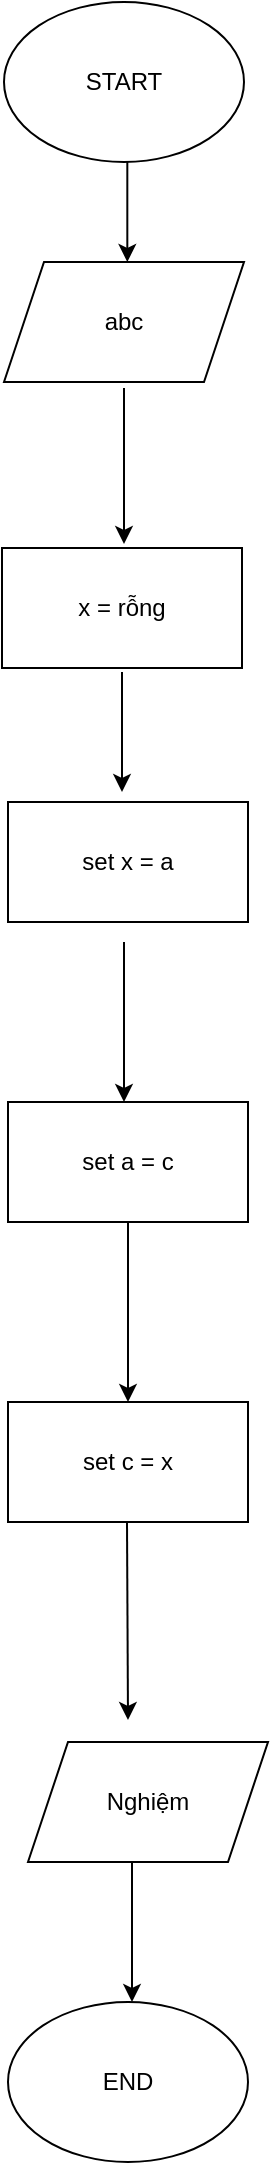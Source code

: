 <mxfile version="22.0.8" type="device">
  <diagram name="Trang-1" id="1DVXCoN6GQm44zPS3Nxd">
    <mxGraphModel dx="1750" dy="957" grid="1" gridSize="10" guides="1" tooltips="1" connect="1" arrows="1" fold="1" page="0" pageScale="1" pageWidth="827" pageHeight="1169" math="0" shadow="0">
      <root>
        <mxCell id="0" />
        <mxCell id="1" parent="0" />
        <mxCell id="Z-B5iAWtW-jw6fhLVMX3-1" value="START" style="ellipse;whiteSpace=wrap;html=1;" parent="1" vertex="1">
          <mxGeometry x="348" y="180" width="120" height="80" as="geometry" />
        </mxCell>
        <mxCell id="Z-B5iAWtW-jw6fhLVMX3-2" value="" style="endArrow=classic;html=1;rounded=0;" parent="1" edge="1">
          <mxGeometry width="50" height="50" relative="1" as="geometry">
            <mxPoint x="409.66" y="260" as="sourcePoint" />
            <mxPoint x="409.66" y="310" as="targetPoint" />
          </mxGeometry>
        </mxCell>
        <mxCell id="Z-B5iAWtW-jw6fhLVMX3-5" value="abc" style="shape=parallelogram;perimeter=parallelogramPerimeter;whiteSpace=wrap;html=1;fixedSize=1;" parent="1" vertex="1">
          <mxGeometry x="348" y="310" width="120" height="60" as="geometry" />
        </mxCell>
        <mxCell id="Z-B5iAWtW-jw6fhLVMX3-6" value="" style="endArrow=classic;html=1;rounded=0;entryX=0.25;entryY=1;entryDx=0;entryDy=0;" parent="1" edge="1">
          <mxGeometry width="50" height="50" relative="1" as="geometry">
            <mxPoint x="408" y="373" as="sourcePoint" />
            <mxPoint x="408" y="451" as="targetPoint" />
          </mxGeometry>
        </mxCell>
        <mxCell id="Z-B5iAWtW-jw6fhLVMX3-8" value="" style="endArrow=classic;html=1;rounded=0;" parent="1" edge="1">
          <mxGeometry width="50" height="50" relative="1" as="geometry">
            <mxPoint x="407" y="515" as="sourcePoint" />
            <mxPoint x="407" y="575" as="targetPoint" />
          </mxGeometry>
        </mxCell>
        <mxCell id="Z-B5iAWtW-jw6fhLVMX3-36" value="END" style="ellipse;whiteSpace=wrap;html=1;" parent="1" vertex="1">
          <mxGeometry x="350" y="1180" width="120" height="80" as="geometry" />
        </mxCell>
        <mxCell id="ydFgWSx_CgifsZ7k3wHh-1" value="x = rỗng" style="rounded=0;whiteSpace=wrap;html=1;" vertex="1" parent="1">
          <mxGeometry x="347" y="453" width="120" height="60" as="geometry" />
        </mxCell>
        <mxCell id="ydFgWSx_CgifsZ7k3wHh-2" value="set a = c" style="rounded=0;whiteSpace=wrap;html=1;" vertex="1" parent="1">
          <mxGeometry x="350" y="730" width="120" height="60" as="geometry" />
        </mxCell>
        <mxCell id="ydFgWSx_CgifsZ7k3wHh-3" value="" style="endArrow=classic;html=1;rounded=0;" edge="1" parent="1">
          <mxGeometry width="50" height="50" relative="1" as="geometry">
            <mxPoint x="408" y="650" as="sourcePoint" />
            <mxPoint x="408" y="730" as="targetPoint" />
          </mxGeometry>
        </mxCell>
        <mxCell id="ydFgWSx_CgifsZ7k3wHh-7" value="" style="endArrow=classic;html=1;rounded=0;exitX=0.5;exitY=1;exitDx=0;exitDy=0;" edge="1" parent="1" source="ydFgWSx_CgifsZ7k3wHh-2">
          <mxGeometry width="50" height="50" relative="1" as="geometry">
            <mxPoint x="409" y="927" as="sourcePoint" />
            <mxPoint x="410" y="880" as="targetPoint" />
          </mxGeometry>
        </mxCell>
        <mxCell id="ydFgWSx_CgifsZ7k3wHh-12" value="" style="endArrow=classic;html=1;rounded=0;" edge="1" parent="1">
          <mxGeometry width="50" height="50" relative="1" as="geometry">
            <mxPoint x="412" y="1110" as="sourcePoint" />
            <mxPoint x="412" y="1180" as="targetPoint" />
          </mxGeometry>
        </mxCell>
        <mxCell id="ydFgWSx_CgifsZ7k3wHh-21" value="set c = x" style="rounded=0;whiteSpace=wrap;html=1;" vertex="1" parent="1">
          <mxGeometry x="350" y="880" width="120" height="60" as="geometry" />
        </mxCell>
        <mxCell id="ydFgWSx_CgifsZ7k3wHh-24" value="set x = a" style="rounded=0;whiteSpace=wrap;html=1;" vertex="1" parent="1">
          <mxGeometry x="350" y="580" width="120" height="60" as="geometry" />
        </mxCell>
        <mxCell id="ydFgWSx_CgifsZ7k3wHh-25" value="Nghiệm" style="shape=parallelogram;perimeter=parallelogramPerimeter;whiteSpace=wrap;html=1;fixedSize=1;" vertex="1" parent="1">
          <mxGeometry x="360" y="1050" width="120" height="60" as="geometry" />
        </mxCell>
        <mxCell id="ydFgWSx_CgifsZ7k3wHh-26" value="" style="endArrow=classic;html=1;rounded=0;" edge="1" parent="1">
          <mxGeometry width="50" height="50" relative="1" as="geometry">
            <mxPoint x="409.5" y="940" as="sourcePoint" />
            <mxPoint x="410" y="1039" as="targetPoint" />
          </mxGeometry>
        </mxCell>
      </root>
    </mxGraphModel>
  </diagram>
</mxfile>
